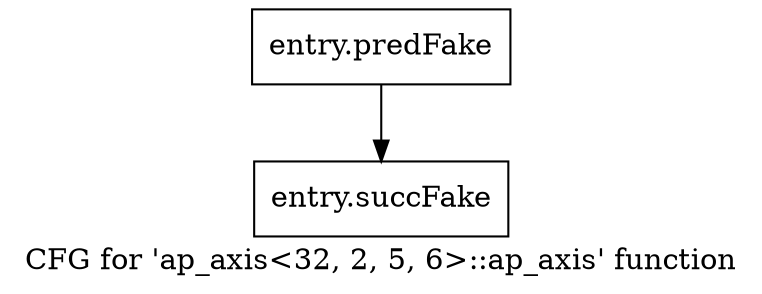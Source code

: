 digraph "CFG for 'ap_axis\<32, 2, 5, 6\>::ap_axis' function" {
	label="CFG for 'ap_axis\<32, 2, 5, 6\>::ap_axis' function";

	Node0x4753910 [shape=record,filename="",linenumber="",label="{entry.predFake}"];
	Node0x4753910 -> Node0x4739fc0[ callList="" memoryops="" filename="/proj/xbuilds/2019.2_0801_1/installs/lin64/Scout/HEAD/include/ap_axi_sdata.h"];
	Node0x4739fc0 [shape=record,filename="/proj/xbuilds/2019.2_0801_1/installs/lin64/Scout/HEAD/include/ap_axi_sdata.h",linenumber="44",label="{entry.succFake}"];
}
